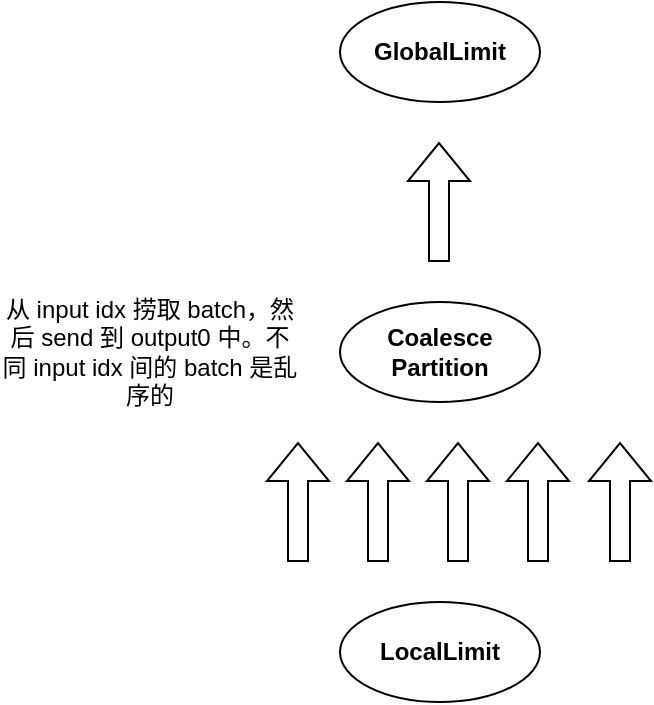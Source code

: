<mxfile version="21.6.5" type="github">
  <diagram name="第 1 页" id="U9XazpSBY5gBmwe9Ma4X">
    <mxGraphModel dx="1287" dy="545" grid="1" gridSize="10" guides="1" tooltips="1" connect="1" arrows="1" fold="1" page="1" pageScale="1" pageWidth="827" pageHeight="1169" math="0" shadow="0">
      <root>
        <mxCell id="0" />
        <mxCell id="1" parent="0" />
        <mxCell id="zEmIsYHkGP_0Adg7u2Uk-1" value="&lt;b&gt;Coalesce&lt;br&gt;Partition&lt;/b&gt;" style="ellipse;whiteSpace=wrap;html=1;" vertex="1" parent="1">
          <mxGeometry x="340" y="250" width="100" height="50" as="geometry" />
        </mxCell>
        <mxCell id="zEmIsYHkGP_0Adg7u2Uk-2" value="&lt;b&gt;LocalLimit&lt;/b&gt;" style="ellipse;whiteSpace=wrap;html=1;" vertex="1" parent="1">
          <mxGeometry x="340" y="400" width="100" height="50" as="geometry" />
        </mxCell>
        <mxCell id="zEmIsYHkGP_0Adg7u2Uk-3" value="&lt;b&gt;GlobalLimit&lt;/b&gt;" style="ellipse;whiteSpace=wrap;html=1;" vertex="1" parent="1">
          <mxGeometry x="340" y="100" width="100" height="50" as="geometry" />
        </mxCell>
        <mxCell id="zEmIsYHkGP_0Adg7u2Uk-4" value="" style="shape=flexArrow;endArrow=classic;html=1;rounded=0;" edge="1" parent="1">
          <mxGeometry width="50" height="50" relative="1" as="geometry">
            <mxPoint x="319" y="380" as="sourcePoint" />
            <mxPoint x="319" y="320" as="targetPoint" />
          </mxGeometry>
        </mxCell>
        <mxCell id="zEmIsYHkGP_0Adg7u2Uk-5" value="" style="shape=flexArrow;endArrow=classic;html=1;rounded=0;" edge="1" parent="1">
          <mxGeometry width="50" height="50" relative="1" as="geometry">
            <mxPoint x="359" y="380" as="sourcePoint" />
            <mxPoint x="359" y="320" as="targetPoint" />
          </mxGeometry>
        </mxCell>
        <mxCell id="zEmIsYHkGP_0Adg7u2Uk-6" value="" style="shape=flexArrow;endArrow=classic;html=1;rounded=0;" edge="1" parent="1">
          <mxGeometry width="50" height="50" relative="1" as="geometry">
            <mxPoint x="399" y="380" as="sourcePoint" />
            <mxPoint x="399" y="320" as="targetPoint" />
          </mxGeometry>
        </mxCell>
        <mxCell id="zEmIsYHkGP_0Adg7u2Uk-7" value="" style="shape=flexArrow;endArrow=classic;html=1;rounded=0;" edge="1" parent="1">
          <mxGeometry width="50" height="50" relative="1" as="geometry">
            <mxPoint x="439" y="380" as="sourcePoint" />
            <mxPoint x="439" y="320" as="targetPoint" />
          </mxGeometry>
        </mxCell>
        <mxCell id="zEmIsYHkGP_0Adg7u2Uk-8" value="" style="shape=flexArrow;endArrow=classic;html=1;rounded=0;" edge="1" parent="1">
          <mxGeometry width="50" height="50" relative="1" as="geometry">
            <mxPoint x="480" y="380" as="sourcePoint" />
            <mxPoint x="480" y="320" as="targetPoint" />
          </mxGeometry>
        </mxCell>
        <mxCell id="zEmIsYHkGP_0Adg7u2Uk-9" value="" style="shape=flexArrow;endArrow=classic;html=1;rounded=0;" edge="1" parent="1">
          <mxGeometry width="50" height="50" relative="1" as="geometry">
            <mxPoint x="389.5" y="230" as="sourcePoint" />
            <mxPoint x="389.5" y="170" as="targetPoint" />
          </mxGeometry>
        </mxCell>
        <mxCell id="zEmIsYHkGP_0Adg7u2Uk-12" value="&lt;div&gt;从 input idx 捞取 batch，然后 send 到 output0 中。不同 input idx 间的 batch 是乱序的&lt;br&gt;&lt;/div&gt;" style="text;html=1;strokeColor=none;fillColor=none;align=center;verticalAlign=middle;whiteSpace=wrap;rounded=0;" vertex="1" parent="1">
          <mxGeometry x="170" y="260" width="150" height="30" as="geometry" />
        </mxCell>
      </root>
    </mxGraphModel>
  </diagram>
</mxfile>
